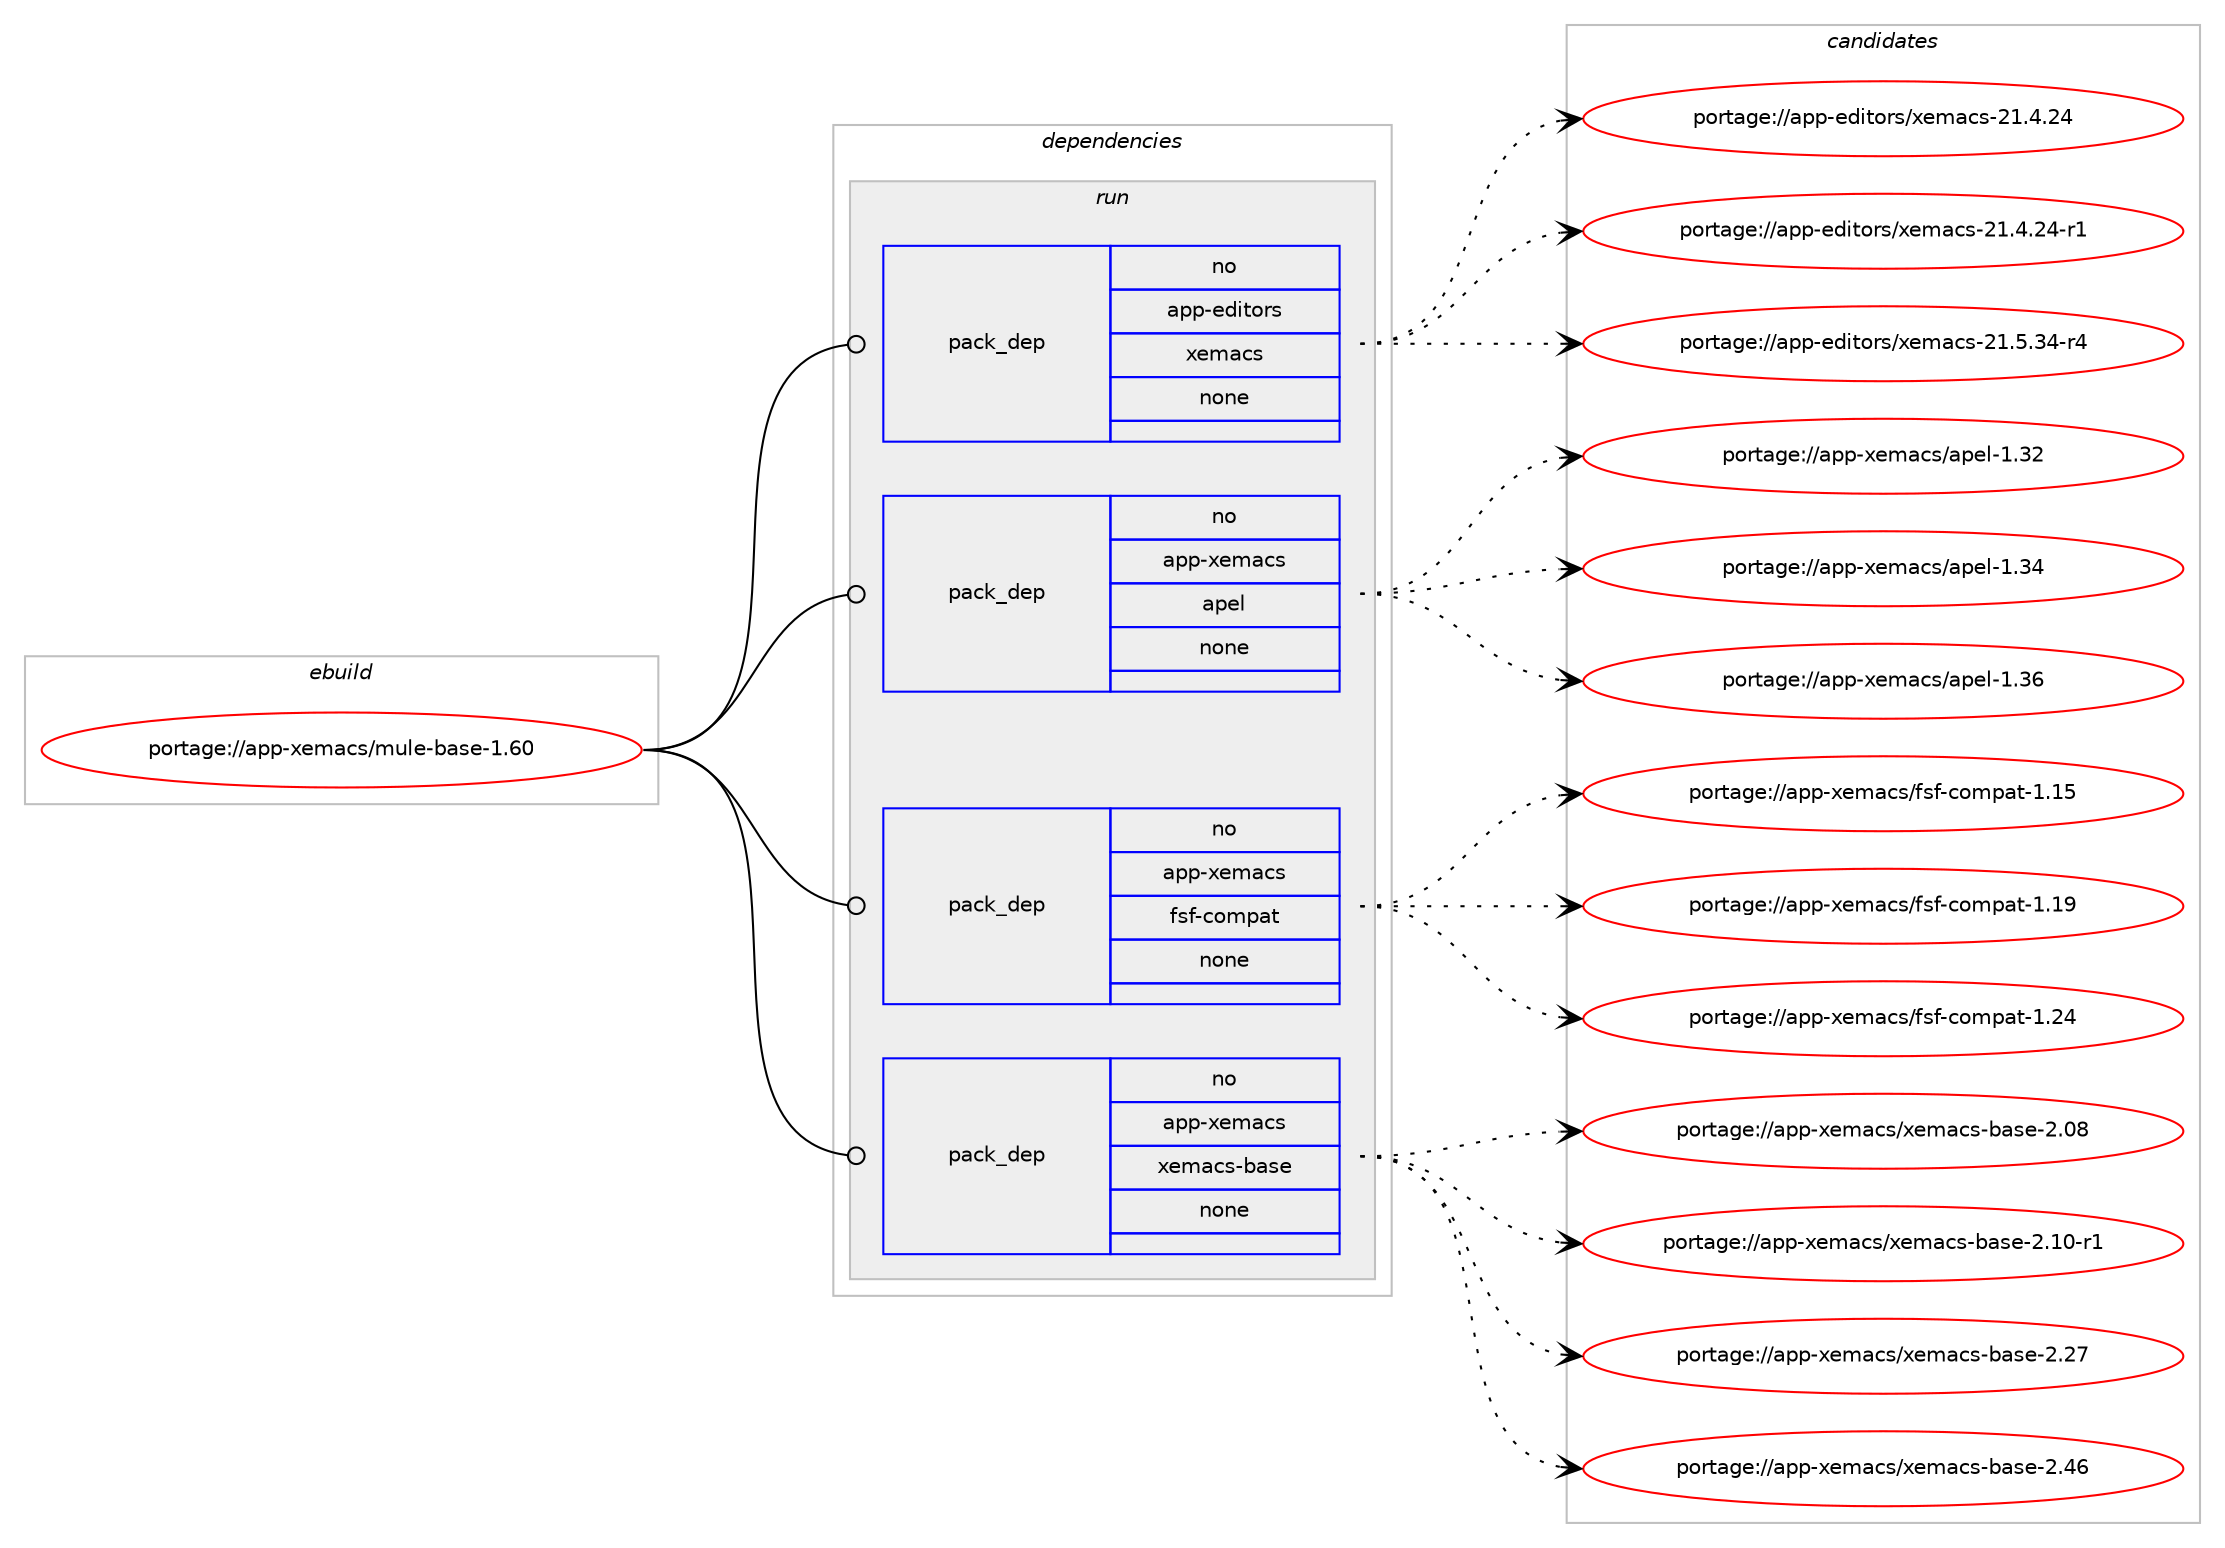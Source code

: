 digraph prolog {

# *************
# Graph options
# *************

newrank=true;
concentrate=true;
compound=true;
graph [rankdir=LR,fontname=Helvetica,fontsize=10,ranksep=1.5];#, ranksep=2.5, nodesep=0.2];
edge  [arrowhead=vee];
node  [fontname=Helvetica,fontsize=10];

# **********
# The ebuild
# **********

subgraph cluster_leftcol {
color=gray;
rank=same;
label=<<i>ebuild</i>>;
id [label="portage://app-xemacs/mule-base-1.60", color=red, width=4, href="../app-xemacs/mule-base-1.60.svg"];
}

# ****************
# The dependencies
# ****************

subgraph cluster_midcol {
color=gray;
label=<<i>dependencies</i>>;
subgraph cluster_compile {
fillcolor="#eeeeee";
style=filled;
label=<<i>compile</i>>;
}
subgraph cluster_compileandrun {
fillcolor="#eeeeee";
style=filled;
label=<<i>compile and run</i>>;
}
subgraph cluster_run {
fillcolor="#eeeeee";
style=filled;
label=<<i>run</i>>;
subgraph pack38086 {
dependency50929 [label=<<TABLE BORDER="0" CELLBORDER="1" CELLSPACING="0" CELLPADDING="4" WIDTH="220"><TR><TD ROWSPAN="6" CELLPADDING="30">pack_dep</TD></TR><TR><TD WIDTH="110">no</TD></TR><TR><TD>app-editors</TD></TR><TR><TD>xemacs</TD></TR><TR><TD>none</TD></TR><TR><TD></TD></TR></TABLE>>, shape=none, color=blue];
}
id:e -> dependency50929:w [weight=20,style="solid",arrowhead="odot"];
subgraph pack38087 {
dependency50930 [label=<<TABLE BORDER="0" CELLBORDER="1" CELLSPACING="0" CELLPADDING="4" WIDTH="220"><TR><TD ROWSPAN="6" CELLPADDING="30">pack_dep</TD></TR><TR><TD WIDTH="110">no</TD></TR><TR><TD>app-xemacs</TD></TR><TR><TD>apel</TD></TR><TR><TD>none</TD></TR><TR><TD></TD></TR></TABLE>>, shape=none, color=blue];
}
id:e -> dependency50930:w [weight=20,style="solid",arrowhead="odot"];
subgraph pack38088 {
dependency50931 [label=<<TABLE BORDER="0" CELLBORDER="1" CELLSPACING="0" CELLPADDING="4" WIDTH="220"><TR><TD ROWSPAN="6" CELLPADDING="30">pack_dep</TD></TR><TR><TD WIDTH="110">no</TD></TR><TR><TD>app-xemacs</TD></TR><TR><TD>fsf-compat</TD></TR><TR><TD>none</TD></TR><TR><TD></TD></TR></TABLE>>, shape=none, color=blue];
}
id:e -> dependency50931:w [weight=20,style="solid",arrowhead="odot"];
subgraph pack38089 {
dependency50932 [label=<<TABLE BORDER="0" CELLBORDER="1" CELLSPACING="0" CELLPADDING="4" WIDTH="220"><TR><TD ROWSPAN="6" CELLPADDING="30">pack_dep</TD></TR><TR><TD WIDTH="110">no</TD></TR><TR><TD>app-xemacs</TD></TR><TR><TD>xemacs-base</TD></TR><TR><TD>none</TD></TR><TR><TD></TD></TR></TABLE>>, shape=none, color=blue];
}
id:e -> dependency50932:w [weight=20,style="solid",arrowhead="odot"];
}
}

# **************
# The candidates
# **************

subgraph cluster_choices {
rank=same;
color=gray;
label=<<i>candidates</i>>;

subgraph choice38086 {
color=black;
nodesep=1;
choiceportage97112112451011001051161111141154712010110997991154550494652465052 [label="portage://app-editors/xemacs-21.4.24", color=red, width=4,href="../app-editors/xemacs-21.4.24.svg"];
choiceportage971121124510110010511611111411547120101109979911545504946524650524511449 [label="portage://app-editors/xemacs-21.4.24-r1", color=red, width=4,href="../app-editors/xemacs-21.4.24-r1.svg"];
choiceportage971121124510110010511611111411547120101109979911545504946534651524511452 [label="portage://app-editors/xemacs-21.5.34-r4", color=red, width=4,href="../app-editors/xemacs-21.5.34-r4.svg"];
dependency50929:e -> choiceportage97112112451011001051161111141154712010110997991154550494652465052:w [style=dotted,weight="100"];
dependency50929:e -> choiceportage971121124510110010511611111411547120101109979911545504946524650524511449:w [style=dotted,weight="100"];
dependency50929:e -> choiceportage971121124510110010511611111411547120101109979911545504946534651524511452:w [style=dotted,weight="100"];
}
subgraph choice38087 {
color=black;
nodesep=1;
choiceportage9711211245120101109979911547971121011084549465150 [label="portage://app-xemacs/apel-1.32", color=red, width=4,href="../app-xemacs/apel-1.32.svg"];
choiceportage9711211245120101109979911547971121011084549465152 [label="portage://app-xemacs/apel-1.34", color=red, width=4,href="../app-xemacs/apel-1.34.svg"];
choiceportage9711211245120101109979911547971121011084549465154 [label="portage://app-xemacs/apel-1.36", color=red, width=4,href="../app-xemacs/apel-1.36.svg"];
dependency50930:e -> choiceportage9711211245120101109979911547971121011084549465150:w [style=dotted,weight="100"];
dependency50930:e -> choiceportage9711211245120101109979911547971121011084549465152:w [style=dotted,weight="100"];
dependency50930:e -> choiceportage9711211245120101109979911547971121011084549465154:w [style=dotted,weight="100"];
}
subgraph choice38088 {
color=black;
nodesep=1;
choiceportage97112112451201011099799115471021151024599111109112971164549464953 [label="portage://app-xemacs/fsf-compat-1.15", color=red, width=4,href="../app-xemacs/fsf-compat-1.15.svg"];
choiceportage97112112451201011099799115471021151024599111109112971164549464957 [label="portage://app-xemacs/fsf-compat-1.19", color=red, width=4,href="../app-xemacs/fsf-compat-1.19.svg"];
choiceportage97112112451201011099799115471021151024599111109112971164549465052 [label="portage://app-xemacs/fsf-compat-1.24", color=red, width=4,href="../app-xemacs/fsf-compat-1.24.svg"];
dependency50931:e -> choiceportage97112112451201011099799115471021151024599111109112971164549464953:w [style=dotted,weight="100"];
dependency50931:e -> choiceportage97112112451201011099799115471021151024599111109112971164549464957:w [style=dotted,weight="100"];
dependency50931:e -> choiceportage97112112451201011099799115471021151024599111109112971164549465052:w [style=dotted,weight="100"];
}
subgraph choice38089 {
color=black;
nodesep=1;
choiceportage971121124512010110997991154712010110997991154598971151014550464856 [label="portage://app-xemacs/xemacs-base-2.08", color=red, width=4,href="../app-xemacs/xemacs-base-2.08.svg"];
choiceportage9711211245120101109979911547120101109979911545989711510145504649484511449 [label="portage://app-xemacs/xemacs-base-2.10-r1", color=red, width=4,href="../app-xemacs/xemacs-base-2.10-r1.svg"];
choiceportage971121124512010110997991154712010110997991154598971151014550465055 [label="portage://app-xemacs/xemacs-base-2.27", color=red, width=4,href="../app-xemacs/xemacs-base-2.27.svg"];
choiceportage971121124512010110997991154712010110997991154598971151014550465254 [label="portage://app-xemacs/xemacs-base-2.46", color=red, width=4,href="../app-xemacs/xemacs-base-2.46.svg"];
dependency50932:e -> choiceportage971121124512010110997991154712010110997991154598971151014550464856:w [style=dotted,weight="100"];
dependency50932:e -> choiceportage9711211245120101109979911547120101109979911545989711510145504649484511449:w [style=dotted,weight="100"];
dependency50932:e -> choiceportage971121124512010110997991154712010110997991154598971151014550465055:w [style=dotted,weight="100"];
dependency50932:e -> choiceportage971121124512010110997991154712010110997991154598971151014550465254:w [style=dotted,weight="100"];
}
}

}
